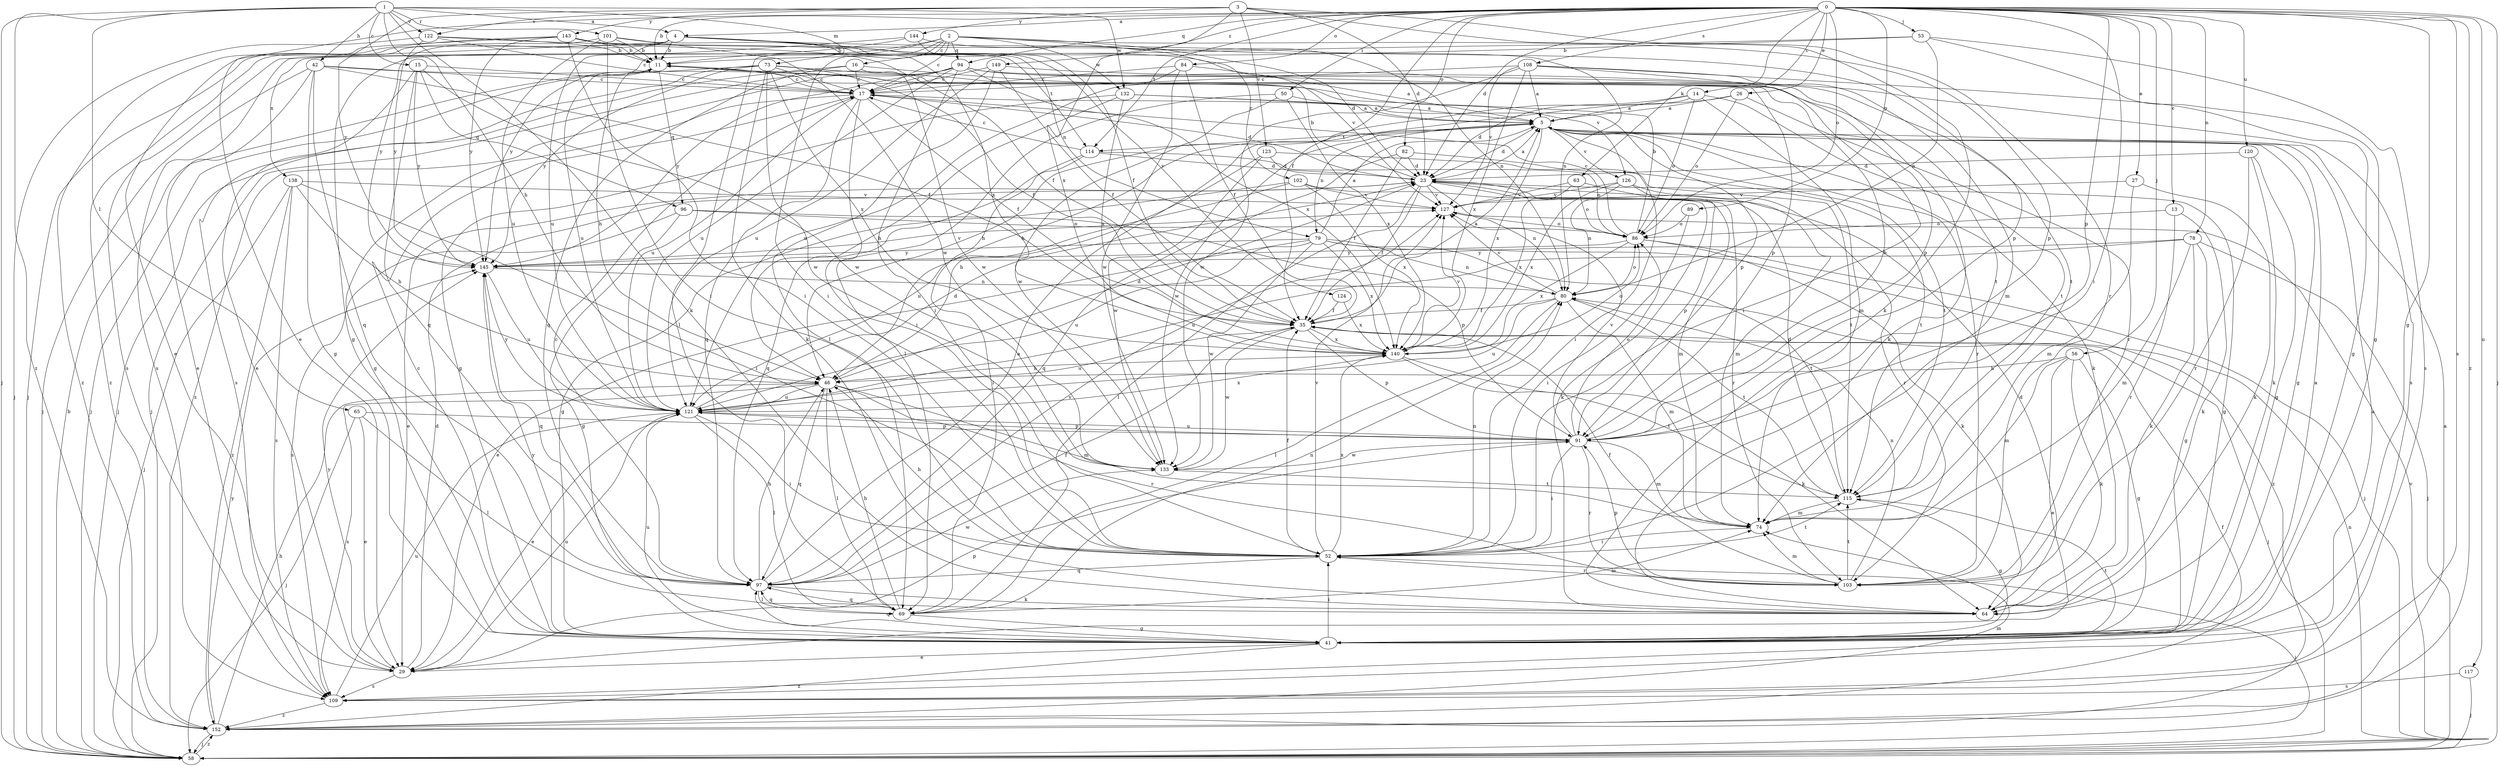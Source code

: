 strict digraph  {
0;
1;
2;
3;
4;
5;
11;
13;
14;
15;
16;
17;
23;
26;
27;
29;
35;
41;
42;
46;
50;
52;
53;
56;
58;
63;
64;
65;
69;
73;
74;
78;
79;
80;
82;
84;
86;
89;
91;
94;
96;
97;
101;
102;
103;
108;
109;
114;
115;
117;
120;
121;
122;
123;
124;
126;
127;
132;
133;
138;
140;
143;
144;
145;
149;
152;
0 -> 4  [label=a];
0 -> 11  [label=b];
0 -> 13  [label=c];
0 -> 14  [label=c];
0 -> 23  [label=d];
0 -> 26  [label=e];
0 -> 27  [label=e];
0 -> 29  [label=e];
0 -> 35  [label=f];
0 -> 41  [label=g];
0 -> 50  [label=i];
0 -> 52  [label=i];
0 -> 53  [label=j];
0 -> 56  [label=j];
0 -> 58  [label=j];
0 -> 63  [label=k];
0 -> 78  [label=n];
0 -> 82  [label=o];
0 -> 84  [label=o];
0 -> 86  [label=o];
0 -> 89  [label=p];
0 -> 91  [label=p];
0 -> 94  [label=q];
0 -> 108  [label=s];
0 -> 109  [label=s];
0 -> 114  [label=t];
0 -> 117  [label=u];
0 -> 120  [label=u];
0 -> 149  [label=z];
0 -> 152  [label=z];
1 -> 4  [label=a];
1 -> 15  [label=c];
1 -> 42  [label=h];
1 -> 46  [label=h];
1 -> 58  [label=j];
1 -> 64  [label=k];
1 -> 65  [label=l];
1 -> 73  [label=m];
1 -> 101  [label=r];
1 -> 122  [label=v];
1 -> 132  [label=w];
1 -> 152  [label=z];
2 -> 16  [label=c];
2 -> 17  [label=c];
2 -> 23  [label=d];
2 -> 41  [label=g];
2 -> 52  [label=i];
2 -> 69  [label=l];
2 -> 91  [label=p];
2 -> 94  [label=q];
2 -> 102  [label=r];
2 -> 132  [label=w];
2 -> 138  [label=x];
3 -> 23  [label=d];
3 -> 64  [label=k];
3 -> 103  [label=r];
3 -> 122  [label=v];
3 -> 123  [label=v];
3 -> 140  [label=x];
3 -> 143  [label=y];
3 -> 144  [label=y];
3 -> 145  [label=y];
4 -> 11  [label=b];
4 -> 58  [label=j];
4 -> 79  [label=n];
4 -> 91  [label=p];
4 -> 109  [label=s];
4 -> 114  [label=t];
4 -> 121  [label=u];
4 -> 124  [label=v];
4 -> 152  [label=z];
5 -> 23  [label=d];
5 -> 41  [label=g];
5 -> 52  [label=i];
5 -> 64  [label=k];
5 -> 79  [label=n];
5 -> 103  [label=r];
5 -> 114  [label=t];
5 -> 115  [label=t];
5 -> 126  [label=v];
5 -> 133  [label=w];
5 -> 140  [label=x];
11 -> 17  [label=c];
11 -> 46  [label=h];
11 -> 96  [label=q];
11 -> 121  [label=u];
13 -> 64  [label=k];
13 -> 86  [label=o];
13 -> 103  [label=r];
14 -> 5  [label=a];
14 -> 23  [label=d];
14 -> 46  [label=h];
14 -> 74  [label=m];
14 -> 86  [label=o];
14 -> 115  [label=t];
15 -> 17  [label=c];
15 -> 29  [label=e];
15 -> 96  [label=q];
15 -> 97  [label=q];
15 -> 133  [label=w];
15 -> 145  [label=y];
16 -> 17  [label=c];
16 -> 58  [label=j];
16 -> 97  [label=q];
16 -> 126  [label=v];
16 -> 133  [label=w];
17 -> 5  [label=a];
17 -> 23  [label=d];
17 -> 35  [label=f];
17 -> 41  [label=g];
17 -> 52  [label=i];
17 -> 97  [label=q];
17 -> 121  [label=u];
23 -> 5  [label=a];
23 -> 11  [label=b];
23 -> 29  [label=e];
23 -> 35  [label=f];
23 -> 41  [label=g];
23 -> 69  [label=l];
23 -> 74  [label=m];
23 -> 80  [label=n];
23 -> 103  [label=r];
23 -> 127  [label=v];
26 -> 5  [label=a];
26 -> 46  [label=h];
26 -> 86  [label=o];
26 -> 103  [label=r];
27 -> 64  [label=k];
27 -> 74  [label=m];
27 -> 127  [label=v];
29 -> 23  [label=d];
29 -> 91  [label=p];
29 -> 109  [label=s];
29 -> 121  [label=u];
29 -> 145  [label=y];
35 -> 5  [label=a];
35 -> 58  [label=j];
35 -> 91  [label=p];
35 -> 121  [label=u];
35 -> 133  [label=w];
35 -> 140  [label=x];
41 -> 5  [label=a];
41 -> 17  [label=c];
41 -> 29  [label=e];
41 -> 52  [label=i];
41 -> 97  [label=q];
41 -> 115  [label=t];
41 -> 121  [label=u];
41 -> 145  [label=y];
41 -> 152  [label=z];
42 -> 17  [label=c];
42 -> 29  [label=e];
42 -> 35  [label=f];
42 -> 41  [label=g];
42 -> 58  [label=j];
42 -> 91  [label=p];
42 -> 97  [label=q];
46 -> 23  [label=d];
46 -> 69  [label=l];
46 -> 74  [label=m];
46 -> 97  [label=q];
46 -> 103  [label=r];
46 -> 109  [label=s];
46 -> 121  [label=u];
50 -> 5  [label=a];
50 -> 69  [label=l];
50 -> 133  [label=w];
50 -> 140  [label=x];
52 -> 35  [label=f];
52 -> 46  [label=h];
52 -> 80  [label=n];
52 -> 97  [label=q];
52 -> 103  [label=r];
52 -> 115  [label=t];
52 -> 127  [label=v];
52 -> 140  [label=x];
53 -> 11  [label=b];
53 -> 41  [label=g];
53 -> 80  [label=n];
53 -> 109  [label=s];
53 -> 145  [label=y];
56 -> 29  [label=e];
56 -> 41  [label=g];
56 -> 46  [label=h];
56 -> 64  [label=k];
56 -> 74  [label=m];
58 -> 11  [label=b];
58 -> 52  [label=i];
58 -> 80  [label=n];
58 -> 127  [label=v];
58 -> 152  [label=z];
63 -> 74  [label=m];
63 -> 86  [label=o];
63 -> 127  [label=v];
63 -> 140  [label=x];
64 -> 23  [label=d];
64 -> 97  [label=q];
65 -> 29  [label=e];
65 -> 58  [label=j];
65 -> 69  [label=l];
65 -> 91  [label=p];
69 -> 41  [label=g];
69 -> 46  [label=h];
69 -> 74  [label=m];
69 -> 80  [label=n];
69 -> 97  [label=q];
73 -> 17  [label=c];
73 -> 35  [label=f];
73 -> 58  [label=j];
73 -> 64  [label=k];
73 -> 109  [label=s];
73 -> 115  [label=t];
73 -> 133  [label=w];
73 -> 140  [label=x];
73 -> 145  [label=y];
74 -> 52  [label=i];
78 -> 41  [label=g];
78 -> 58  [label=j];
78 -> 64  [label=k];
78 -> 74  [label=m];
78 -> 121  [label=u];
78 -> 145  [label=y];
79 -> 5  [label=a];
79 -> 29  [label=e];
79 -> 80  [label=n];
79 -> 115  [label=t];
79 -> 121  [label=u];
79 -> 133  [label=w];
79 -> 140  [label=x];
79 -> 145  [label=y];
79 -> 152  [label=z];
80 -> 35  [label=f];
80 -> 69  [label=l];
80 -> 74  [label=m];
80 -> 86  [label=o];
80 -> 115  [label=t];
80 -> 121  [label=u];
80 -> 127  [label=v];
82 -> 23  [label=d];
82 -> 35  [label=f];
82 -> 97  [label=q];
82 -> 115  [label=t];
84 -> 5  [label=a];
84 -> 17  [label=c];
84 -> 35  [label=f];
84 -> 121  [label=u];
84 -> 133  [label=w];
86 -> 11  [label=b];
86 -> 17  [label=c];
86 -> 58  [label=j];
86 -> 64  [label=k];
86 -> 140  [label=x];
86 -> 145  [label=y];
89 -> 52  [label=i];
89 -> 86  [label=o];
91 -> 11  [label=b];
91 -> 52  [label=i];
91 -> 74  [label=m];
91 -> 86  [label=o];
91 -> 103  [label=r];
91 -> 121  [label=u];
91 -> 127  [label=v];
91 -> 133  [label=w];
94 -> 17  [label=c];
94 -> 52  [label=i];
94 -> 58  [label=j];
94 -> 64  [label=k];
94 -> 91  [label=p];
94 -> 115  [label=t];
94 -> 121  [label=u];
94 -> 140  [label=x];
94 -> 145  [label=y];
94 -> 152  [label=z];
96 -> 41  [label=g];
96 -> 86  [label=o];
96 -> 91  [label=p];
96 -> 109  [label=s];
97 -> 5  [label=a];
97 -> 17  [label=c];
97 -> 35  [label=f];
97 -> 46  [label=h];
97 -> 64  [label=k];
97 -> 69  [label=l];
97 -> 127  [label=v];
97 -> 133  [label=w];
101 -> 11  [label=b];
101 -> 52  [label=i];
101 -> 121  [label=u];
101 -> 133  [label=w];
101 -> 140  [label=x];
101 -> 145  [label=y];
102 -> 41  [label=g];
102 -> 64  [label=k];
102 -> 121  [label=u];
102 -> 127  [label=v];
102 -> 140  [label=x];
103 -> 35  [label=f];
103 -> 74  [label=m];
103 -> 80  [label=n];
103 -> 91  [label=p];
103 -> 115  [label=t];
108 -> 5  [label=a];
108 -> 17  [label=c];
108 -> 41  [label=g];
108 -> 52  [label=i];
108 -> 74  [label=m];
108 -> 127  [label=v];
108 -> 133  [label=w];
108 -> 140  [label=x];
109 -> 5  [label=a];
109 -> 121  [label=u];
109 -> 152  [label=z];
114 -> 17  [label=c];
114 -> 23  [label=d];
114 -> 69  [label=l];
114 -> 86  [label=o];
114 -> 97  [label=q];
115 -> 23  [label=d];
115 -> 41  [label=g];
115 -> 74  [label=m];
117 -> 58  [label=j];
117 -> 109  [label=s];
120 -> 23  [label=d];
120 -> 41  [label=g];
120 -> 64  [label=k];
120 -> 103  [label=r];
121 -> 23  [label=d];
121 -> 29  [label=e];
121 -> 52  [label=i];
121 -> 69  [label=l];
121 -> 91  [label=p];
121 -> 140  [label=x];
121 -> 145  [label=y];
122 -> 11  [label=b];
122 -> 17  [label=c];
122 -> 58  [label=j];
122 -> 127  [label=v];
122 -> 145  [label=y];
123 -> 23  [label=d];
123 -> 46  [label=h];
123 -> 115  [label=t];
123 -> 133  [label=w];
124 -> 35  [label=f];
124 -> 140  [label=x];
126 -> 80  [label=n];
126 -> 91  [label=p];
126 -> 103  [label=r];
126 -> 127  [label=v];
126 -> 140  [label=x];
127 -> 86  [label=o];
132 -> 5  [label=a];
132 -> 41  [label=g];
132 -> 46  [label=h];
132 -> 91  [label=p];
132 -> 140  [label=x];
133 -> 115  [label=t];
138 -> 46  [label=h];
138 -> 52  [label=i];
138 -> 58  [label=j];
138 -> 109  [label=s];
138 -> 127  [label=v];
138 -> 152  [label=z];
140 -> 46  [label=h];
140 -> 64  [label=k];
140 -> 86  [label=o];
140 -> 115  [label=t];
140 -> 127  [label=v];
143 -> 11  [label=b];
143 -> 29  [label=e];
143 -> 35  [label=f];
143 -> 52  [label=i];
143 -> 80  [label=n];
143 -> 145  [label=y];
143 -> 152  [label=z];
144 -> 11  [label=b];
144 -> 35  [label=f];
144 -> 80  [label=n];
144 -> 109  [label=s];
145 -> 80  [label=n];
145 -> 97  [label=q];
145 -> 121  [label=u];
145 -> 127  [label=v];
149 -> 17  [label=c];
149 -> 35  [label=f];
149 -> 69  [label=l];
149 -> 109  [label=s];
149 -> 121  [label=u];
152 -> 5  [label=a];
152 -> 35  [label=f];
152 -> 46  [label=h];
152 -> 58  [label=j];
152 -> 74  [label=m];
152 -> 145  [label=y];
}
